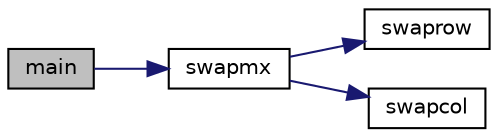 digraph "main"
{
  edge [fontname="Helvetica",fontsize="10",labelfontname="Helvetica",labelfontsize="10"];
  node [fontname="Helvetica",fontsize="10",shape=record];
  rankdir="LR";
  Node1 [label="main",height=0.2,width=0.4,color="black", fillcolor="grey75", style="filled", fontcolor="black"];
  Node1 -> Node2 [color="midnightblue",fontsize="10",style="solid",fontname="Helvetica"];
  Node2 [label="swapmx",height=0.2,width=0.4,color="black", fillcolor="white", style="filled",URL="$Matrix_8cpp.html#af95a7c0be4750d6fa2ed2db0285db104"];
  Node2 -> Node3 [color="midnightblue",fontsize="10",style="solid",fontname="Helvetica"];
  Node3 [label="swaprow",height=0.2,width=0.4,color="black", fillcolor="white", style="filled",URL="$Matrix_8cpp.html#a5a3586e1cebeb518fcc42ea59bf132aa"];
  Node2 -> Node4 [color="midnightblue",fontsize="10",style="solid",fontname="Helvetica"];
  Node4 [label="swapcol",height=0.2,width=0.4,color="black", fillcolor="white", style="filled",URL="$Matrix_8cpp.html#acd3b2475523638cdce738c5da317d699"];
}
